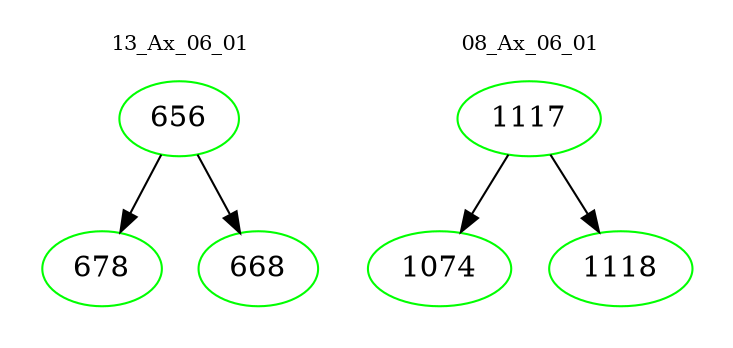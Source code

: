 digraph{
subgraph cluster_0 {
color = white
label = "13_Ax_06_01";
fontsize=10;
T0_656 [label="656", color="green"]
T0_656 -> T0_678 [color="black"]
T0_678 [label="678", color="green"]
T0_656 -> T0_668 [color="black"]
T0_668 [label="668", color="green"]
}
subgraph cluster_1 {
color = white
label = "08_Ax_06_01";
fontsize=10;
T1_1117 [label="1117", color="green"]
T1_1117 -> T1_1074 [color="black"]
T1_1074 [label="1074", color="green"]
T1_1117 -> T1_1118 [color="black"]
T1_1118 [label="1118", color="green"]
}
}
